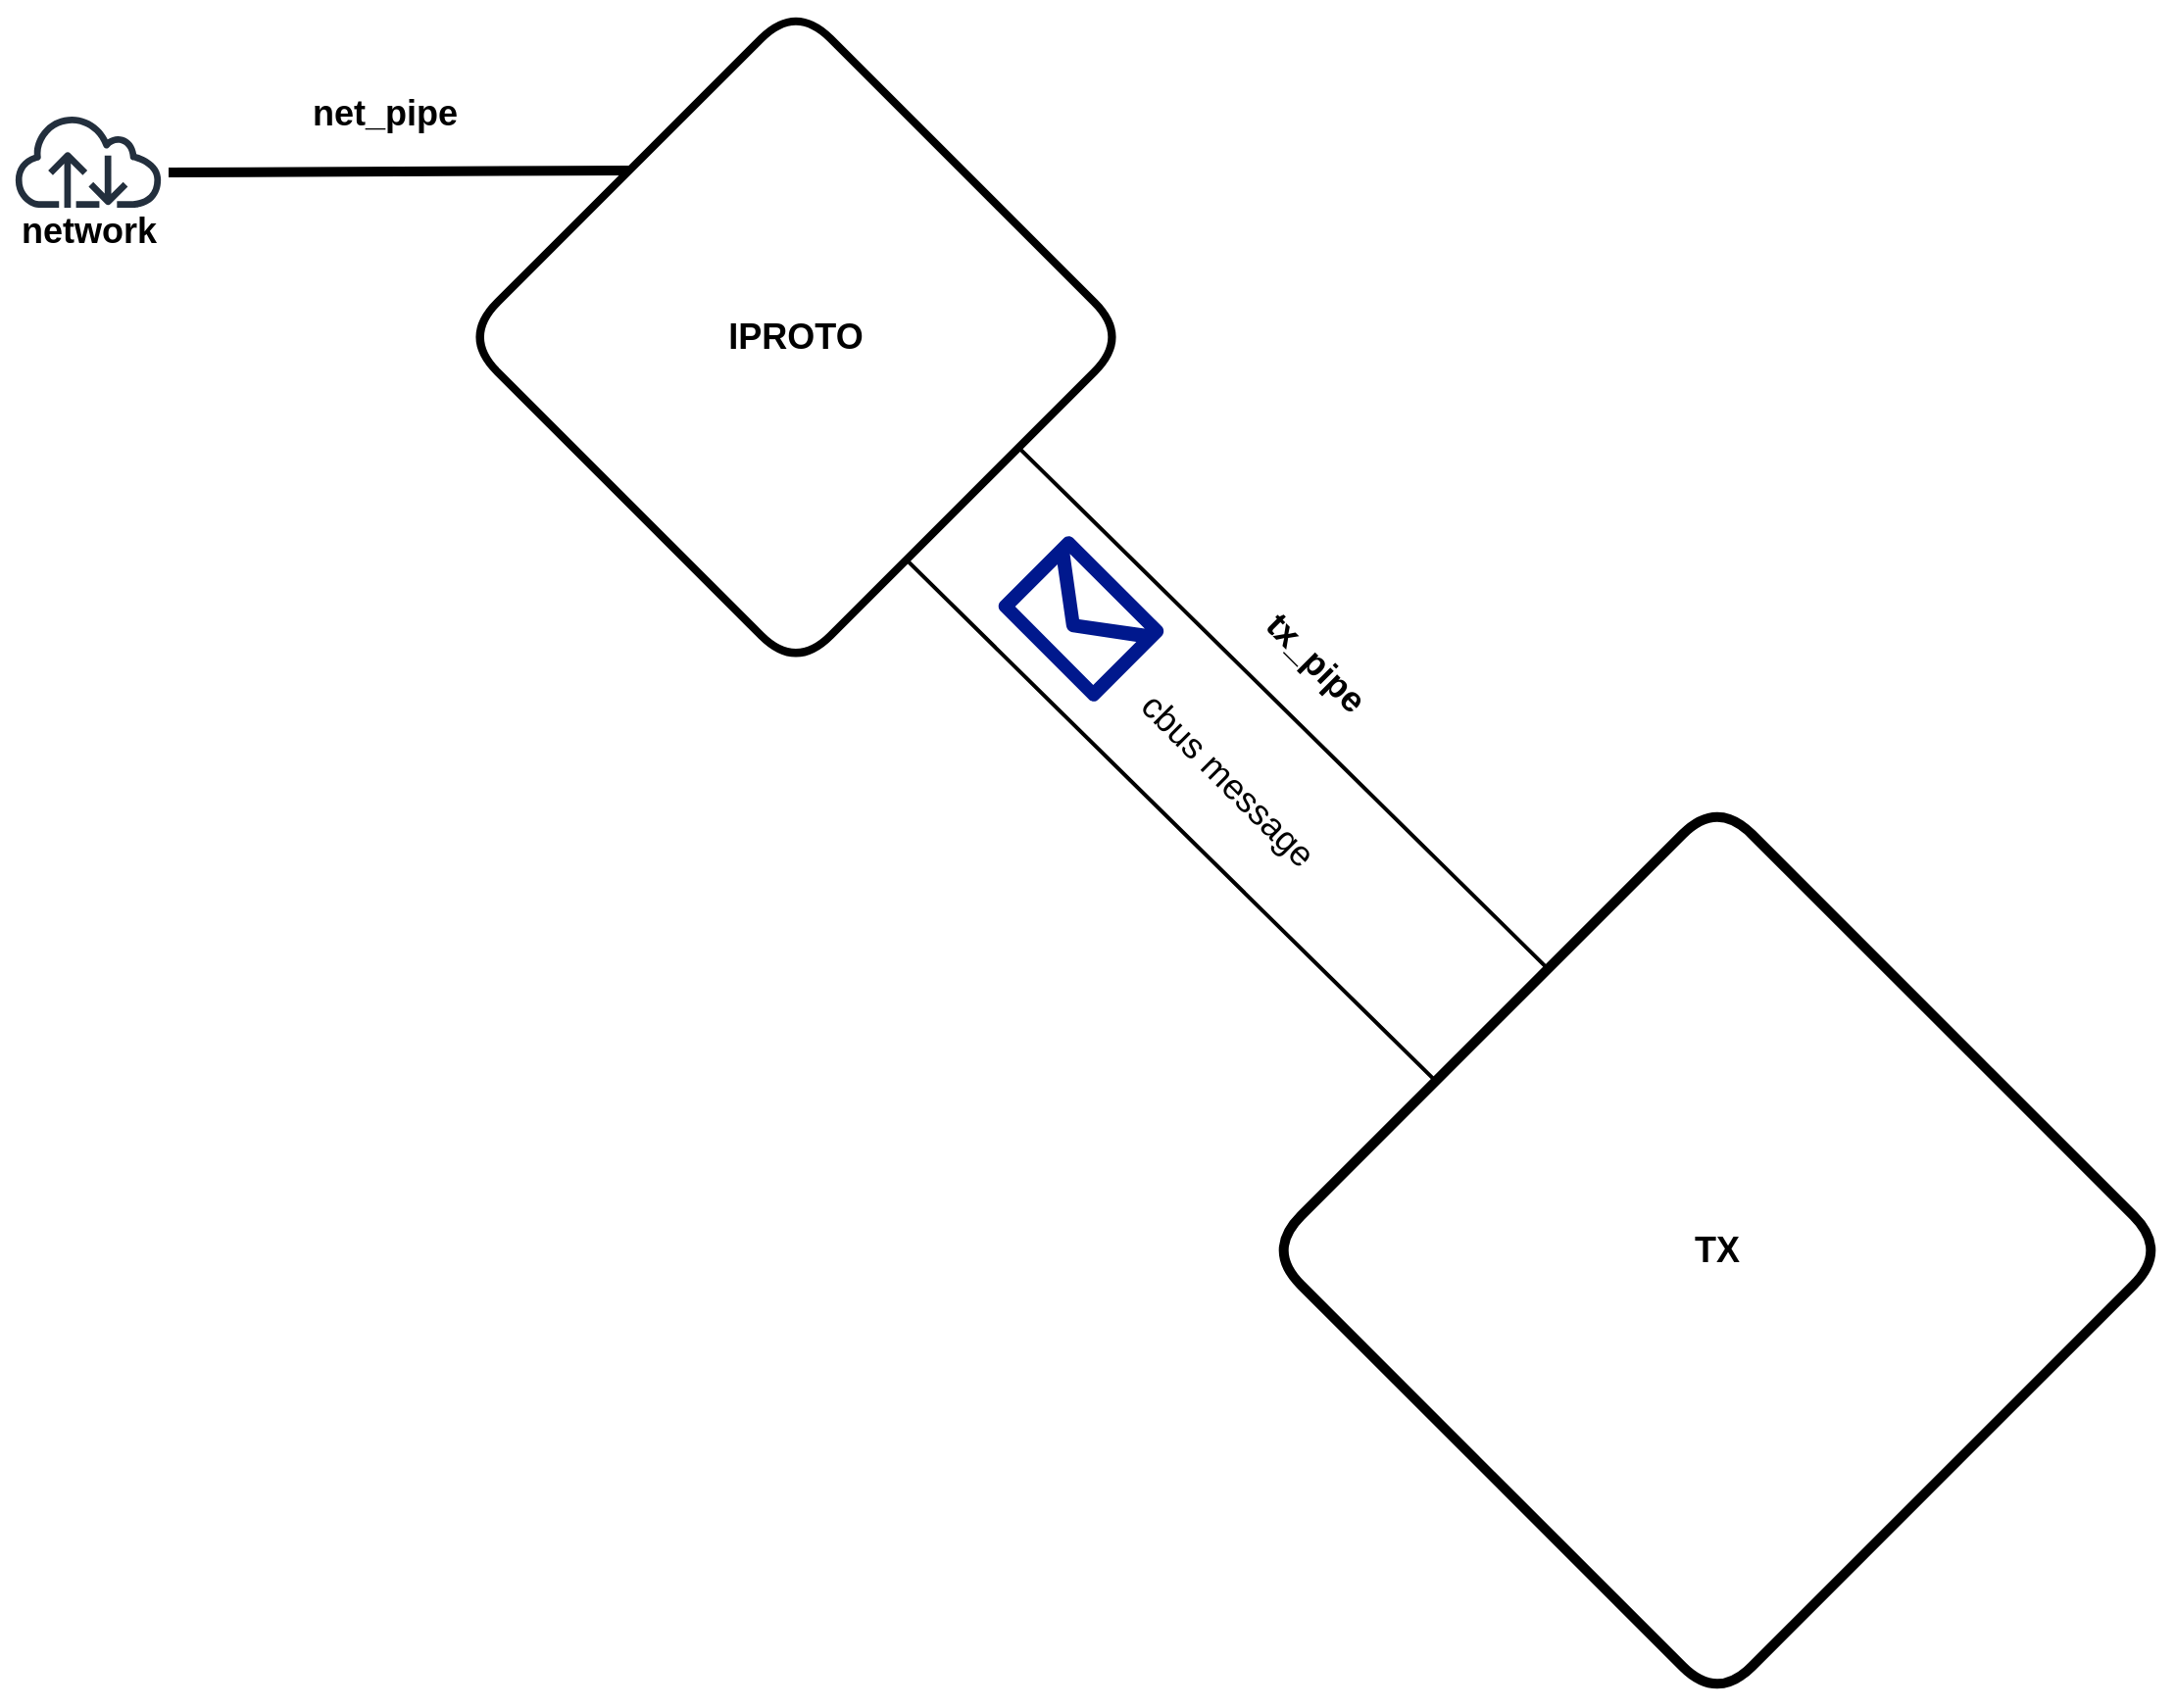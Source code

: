 <mxfile version="20.6.2" type="device"><diagram name="Page-1" id="90a13364-a465-7bf4-72fc-28e22215d7a0"><mxGraphModel dx="2188" dy="1168" grid="0" gridSize="10" guides="1" tooltips="1" connect="1" arrows="1" fold="1" page="1" pageScale="1.5" pageWidth="1920" pageHeight="1200" background="none" math="0" shadow="0"><root><mxCell id="0" style=";html=1;"/><mxCell id="1" style=";html=1;" parent="0"/><mxCell id="GF4YA0_X_OuShEE4-Jqu-1" value="&lt;b&gt;&lt;font style=&quot;font-size: 18px;&quot;&gt;TX&lt;/font&gt;&lt;/b&gt;" style="rhombus;whiteSpace=wrap;html=1;rounded=1;sketch=0;shadow=0;arcSize=50;strokeWidth=5;perimeterSpacing=0;" vertex="1" parent="1"><mxGeometry x="1150" y="800" width="460" height="460" as="geometry"/></mxCell><mxCell id="GF4YA0_X_OuShEE4-Jqu-3" value="&lt;b&gt;&lt;font style=&quot;font-size: 18px;&quot;&gt;IPROTO&lt;/font&gt;&lt;/b&gt;" style="rhombus;whiteSpace=wrap;html=1;rounded=1;sketch=0;shadow=0;arcSize=50;points=[[0,0.5,0,0,0],[0.25,0.25,0,0,0],[0.25,0.75,0,0,0],[0.5,0,0,0,0],[0.5,1,0,0,0],[0.75,0.25,0,0,0],[0.75,0.75,0,0,0],[1,0.5,0,0,0]];strokeWidth=4;" vertex="1" parent="1"><mxGeometry x="740" y="394" width="340" height="340" as="geometry"/></mxCell><mxCell id="GF4YA0_X_OuShEE4-Jqu-9" value="&lt;b&gt;tx_pipe&lt;/b&gt;" style="text;html=1;align=center;verticalAlign=middle;resizable=1;points=[];autosize=1;strokeColor=none;fillColor=none;fontSize=18;rounded=1;shadow=0;dashed=1;sketch=0;labelBackgroundColor=none;movable=1;rotatable=1;deletable=1;editable=1;connectable=1;rotation=45;container=0;" vertex="1" parent="1"><mxGeometry x="1130" y="710" width="90" height="40" as="geometry"/></mxCell><mxCell id="GF4YA0_X_OuShEE4-Jqu-17" value="" style="endArrow=none;html=1;shadow=0;comic=0;fontSize=18;fontColor=default;entryX=0.25;entryY=0.25;entryDx=0;entryDy=0;entryPerimeter=0;strokeWidth=5;rounded=1;arcSize=40;ignoreEdge=0;flowAnimation=0;orthogonal=0;enumerate=0;orthogonalLoop=0;noJump=0;deletable=1;movable=1;bendable=1;editable=1;resizable=1;rotatable=1;connectable=1;snapToPoint=0;startFill=1;strokeOpacity=100;endWidth=1;perimeterSpacing=20;" edge="1" parent="1" target="GF4YA0_X_OuShEE4-Jqu-3"><mxGeometry width="50" height="50" relative="1" as="geometry"><mxPoint x="590" y="480" as="sourcePoint"/><mxPoint x="1250" y="740" as="targetPoint"/></mxGeometry></mxCell><mxCell id="GF4YA0_X_OuShEE4-Jqu-18" value="" style="endArrow=none;html=1;rounded=1;shadow=0;comic=0;fontSize=18;fontColor=default;entryX=0;entryY=0;entryDx=0;entryDy=0;exitX=0.75;exitY=0.75;exitDx=0;exitDy=0;exitPerimeter=0;strokeWidth=2;arcSize=40;ignoreEdge=0;shape=link;endSize=6;width=80;movable=1;resizable=1;rotatable=1;deletable=1;editable=1;connectable=1;" edge="1" parent="1" source="GF4YA0_X_OuShEE4-Jqu-3" target="GF4YA0_X_OuShEE4-Jqu-1"><mxGeometry width="50" height="50" relative="1" as="geometry"><mxPoint x="1200" y="790" as="sourcePoint"/><mxPoint x="1250" y="740" as="targetPoint"/></mxGeometry></mxCell><mxCell id="GF4YA0_X_OuShEE4-Jqu-20" value="&lt;b&gt;net_pipe&lt;/b&gt;" style="text;html=1;align=center;verticalAlign=middle;resizable=1;points=[];autosize=1;strokeColor=none;fillColor=none;fontSize=18;rounded=1;shadow=0;dashed=1;sketch=0;labelBackgroundColor=none;movable=1;rotatable=1;deletable=1;editable=1;connectable=1;rotation=0;container=0;" vertex="1" parent="1"><mxGeometry x="650" y="430" width="100" height="40" as="geometry"/></mxCell><mxCell id="GF4YA0_X_OuShEE4-Jqu-44" value="" style="sketch=0;outlineConnect=0;fontColor=#232F3E;gradientColor=none;fillColor=#232F3D;strokeColor=none;dashed=0;verticalLabelPosition=bottom;verticalAlign=top;align=center;html=1;fontSize=12;fontStyle=0;aspect=fixed;pointerEvents=1;shape=mxgraph.aws4.internet;rounded=1;shadow=0;glass=0;labelBackgroundColor=none;labelBorderColor=none;strokeWidth=2;" vertex="1" parent="1"><mxGeometry x="510" y="450" width="78" height="48" as="geometry"/></mxCell><mxCell id="GF4YA0_X_OuShEE4-Jqu-49" value="&lt;b&gt;network&lt;/b&gt;" style="text;html=1;align=center;verticalAlign=middle;resizable=0;points=[];autosize=1;strokeColor=none;fillColor=none;fontSize=18;fontColor=default;" vertex="1" parent="1"><mxGeometry x="504" y="490" width="90" height="40" as="geometry"/></mxCell><mxCell id="GF4YA0_X_OuShEE4-Jqu-53" value="" style="sketch=0;aspect=fixed;pointerEvents=1;shadow=0;dashed=0;html=1;strokeColor=none;labelPosition=center;verticalLabelPosition=bottom;verticalAlign=top;align=center;fillColor=#00188D;shape=mxgraph.azure.message2;rounded=1;glass=0;labelBackgroundColor=none;labelBorderColor=none;strokeWidth=2;fontSize=18;fontColor=default;rotation=45;" vertex="1" parent="1"><mxGeometry x="1020" y="681.44" width="71.03" height="52.56" as="geometry"/></mxCell><mxCell id="GF4YA0_X_OuShEE4-Jqu-54" value="cbus message" style="text;html=1;align=center;verticalAlign=middle;resizable=0;points=[];autosize=1;strokeColor=none;fillColor=none;fontSize=18;fontColor=default;rotation=45;" vertex="1" parent="1"><mxGeometry x="1060" y="770" width="140" height="40" as="geometry"/></mxCell></root></mxGraphModel></diagram></mxfile>